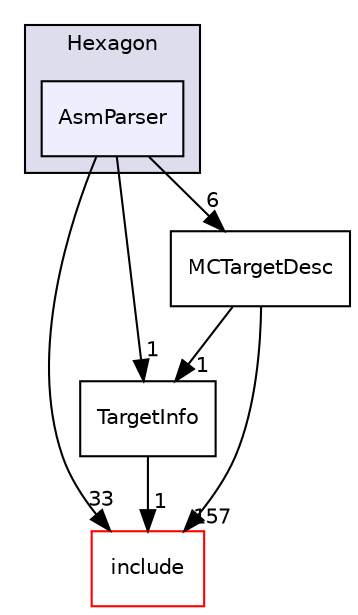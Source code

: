 digraph "lib/Target/Hexagon/AsmParser" {
  bgcolor=transparent;
  compound=true
  node [ fontsize="10", fontname="Helvetica"];
  edge [ labelfontsize="10", labelfontname="Helvetica"];
  subgraph clusterdir_44384080de1e1933d0286d6003f85ecf {
    graph [ bgcolor="#ddddee", pencolor="black", label="Hexagon" fontname="Helvetica", fontsize="10", URL="dir_44384080de1e1933d0286d6003f85ecf.html"]
  dir_332d301f7e077bfa2d33d865f2ae2d9c [shape=box, label="AsmParser", style="filled", fillcolor="#eeeeff", pencolor="black", URL="dir_332d301f7e077bfa2d33d865f2ae2d9c.html"];
  }
  dir_d44c64559bbebec7f509842c48db8b23 [shape=box label="include" color="red" URL="dir_d44c64559bbebec7f509842c48db8b23.html"];
  dir_3d7862656705ee0d71c69c2baa3e9062 [shape=box label="TargetInfo" URL="dir_3d7862656705ee0d71c69c2baa3e9062.html"];
  dir_7869d76095a905f9f558764af4fcad9d [shape=box label="MCTargetDesc" URL="dir_7869d76095a905f9f558764af4fcad9d.html"];
  dir_332d301f7e077bfa2d33d865f2ae2d9c->dir_d44c64559bbebec7f509842c48db8b23 [headlabel="33", labeldistance=1.5 headhref="dir_000139_000001.html"];
  dir_332d301f7e077bfa2d33d865f2ae2d9c->dir_3d7862656705ee0d71c69c2baa3e9062 [headlabel="1", labeldistance=1.5 headhref="dir_000139_000142.html"];
  dir_332d301f7e077bfa2d33d865f2ae2d9c->dir_7869d76095a905f9f558764af4fcad9d [headlabel="6", labeldistance=1.5 headhref="dir_000139_000141.html"];
  dir_3d7862656705ee0d71c69c2baa3e9062->dir_d44c64559bbebec7f509842c48db8b23 [headlabel="1", labeldistance=1.5 headhref="dir_000142_000001.html"];
  dir_7869d76095a905f9f558764af4fcad9d->dir_d44c64559bbebec7f509842c48db8b23 [headlabel="157", labeldistance=1.5 headhref="dir_000141_000001.html"];
  dir_7869d76095a905f9f558764af4fcad9d->dir_3d7862656705ee0d71c69c2baa3e9062 [headlabel="1", labeldistance=1.5 headhref="dir_000141_000142.html"];
}

